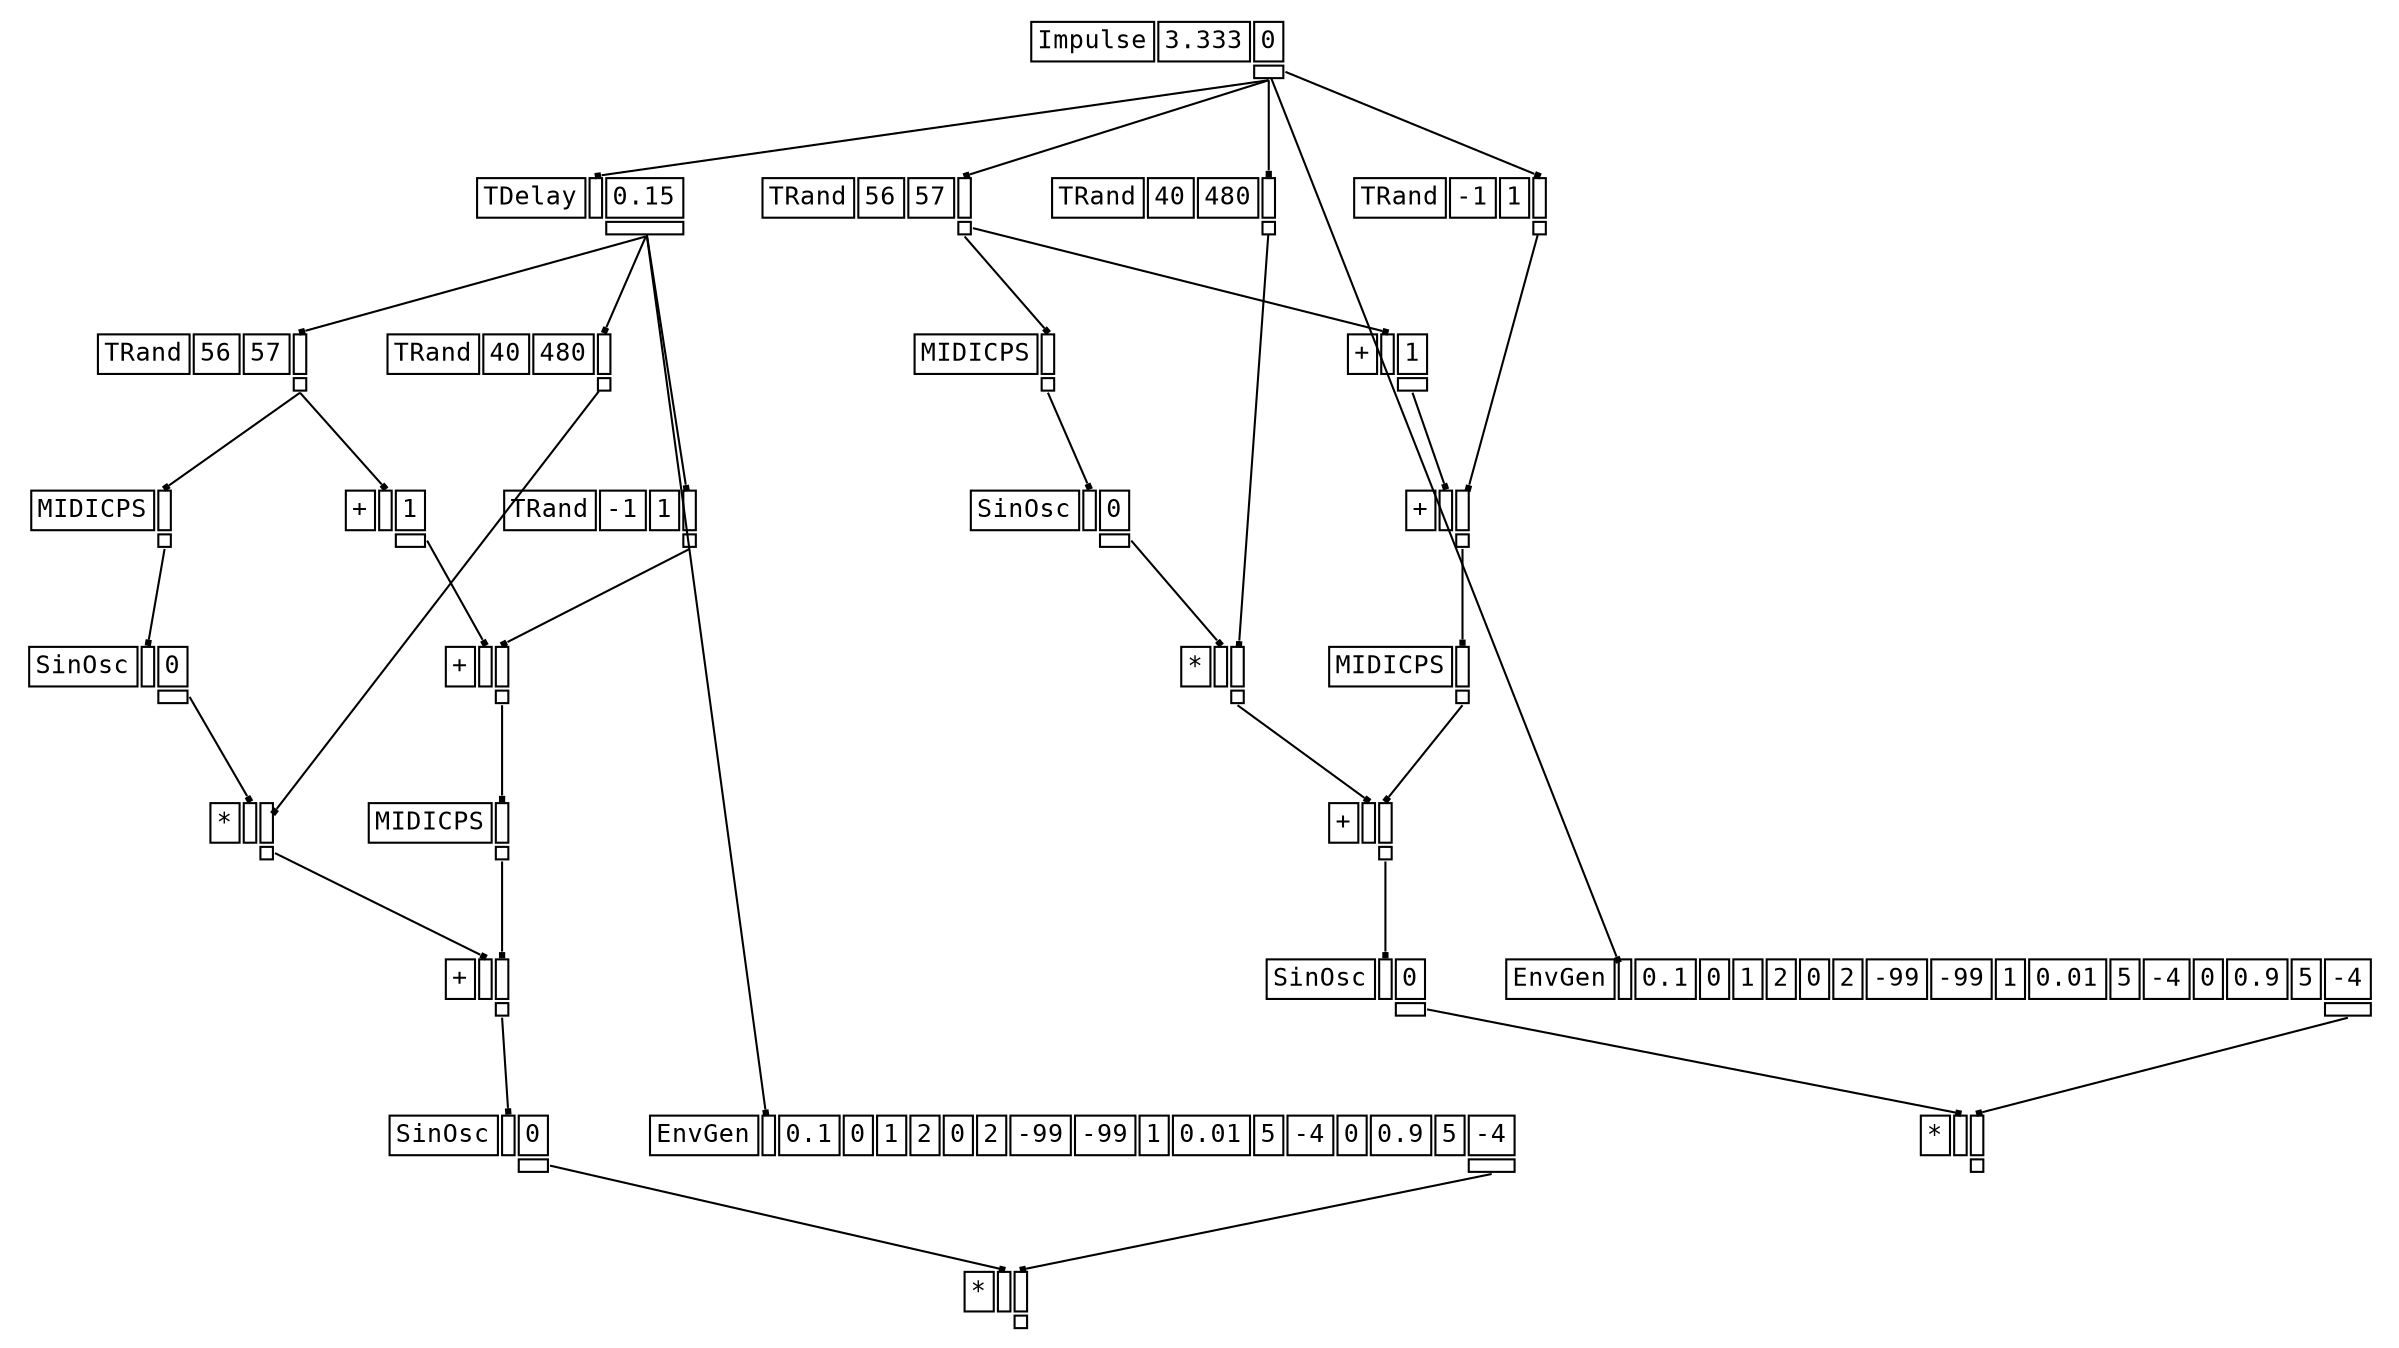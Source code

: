 digraph Anonymous {
graph [splines=false];
node [fontsize=12
     ,fontname="Courier"];
edge [arrowhead=box,arrowsize=0.25];
u_4[shape="plaintext",color="black",label=<<TABLE BORDER="0" CELLBORDER="1"><TR><TD>Impulse</TD><TD ID="u_4:K_0">3.333</TD><TD ID="u_4:K_1">0</TD></TR><TR><TD BORDER="0"></TD><TD BORDER="0"></TD><TD PORT="o_0" ID="u_4:o_0"></TD></TR></TABLE>>];
u_6[shape="plaintext",color="black",label=<<TABLE BORDER="0" CELLBORDER="1"><TR><TD>TDelay</TD><TD PORT="i_0" ID="u_6:i_0"></TD><TD ID="u_6:K_1">0.15</TD></TR><TR><TD BORDER="0"></TD><TD BORDER="0"></TD><TD PORT="o_0" ID="u_6:o_0"></TD></TR></TABLE>>];
u_7[shape="plaintext",color="black",label=<<TABLE BORDER="0" CELLBORDER="1"><TR><TD>TRand</TD><TD ID="u_7:K_0">56</TD><TD ID="u_7:K_1">57</TD><TD PORT="i_2" ID="u_7:i_2"></TD></TR><TR><TD BORDER="0"></TD><TD BORDER="0"></TD><TD BORDER="0"></TD><TD PORT="o_0" ID="u_7:o_0"></TD></TR></TABLE>>];
u_8[shape="plaintext",color="black",label=<<TABLE BORDER="0" CELLBORDER="1"><TR><TD>MIDICPS</TD><TD PORT="i_0" ID="u_8:i_0"></TD></TR><TR><TD BORDER="0"></TD><TD PORT="o_0" ID="u_8:o_0"></TD></TR></TABLE>>];
u_9[shape="plaintext",color="black",label=<<TABLE BORDER="0" CELLBORDER="1"><TR><TD>SinOsc</TD><TD PORT="i_0" ID="u_9:i_0"></TD><TD ID="u_9:K_1">0</TD></TR><TR><TD BORDER="0"></TD><TD BORDER="0"></TD><TD PORT="o_0" ID="u_9:o_0"></TD></TR></TABLE>>];
u_12[shape="plaintext",color="black",label=<<TABLE BORDER="0" CELLBORDER="1"><TR><TD>TRand</TD><TD ID="u_12:K_0">40</TD><TD ID="u_12:K_1">480</TD><TD PORT="i_2" ID="u_12:i_2"></TD></TR><TR><TD BORDER="0"></TD><TD BORDER="0"></TD><TD BORDER="0"></TD><TD PORT="o_0" ID="u_12:o_0"></TD></TR></TABLE>>];
u_13[shape="plaintext",color="black",label=<<TABLE BORDER="0" CELLBORDER="1"><TR><TD>*</TD><TD PORT="i_0" ID="u_13:i_0"></TD><TD PORT="i_1" ID="u_13:i_1"></TD></TR><TR><TD BORDER="0"></TD><TD BORDER="0"></TD><TD PORT="o_0" ID="u_13:o_0"></TD></TR></TABLE>>];
u_15[shape="plaintext",color="black",label=<<TABLE BORDER="0" CELLBORDER="1"><TR><TD>+</TD><TD PORT="i_0" ID="u_15:i_0"></TD><TD ID="u_15:K_1">1</TD></TR><TR><TD BORDER="0"></TD><TD BORDER="0"></TD><TD PORT="o_0" ID="u_15:o_0"></TD></TR></TABLE>>];
u_17[shape="plaintext",color="black",label=<<TABLE BORDER="0" CELLBORDER="1"><TR><TD>TRand</TD><TD ID="u_17:K_0">-1</TD><TD ID="u_17:K_1">1</TD><TD PORT="i_2" ID="u_17:i_2"></TD></TR><TR><TD BORDER="0"></TD><TD BORDER="0"></TD><TD BORDER="0"></TD><TD PORT="o_0" ID="u_17:o_0"></TD></TR></TABLE>>];
u_18[shape="plaintext",color="black",label=<<TABLE BORDER="0" CELLBORDER="1"><TR><TD>+</TD><TD PORT="i_0" ID="u_18:i_0"></TD><TD PORT="i_1" ID="u_18:i_1"></TD></TR><TR><TD BORDER="0"></TD><TD BORDER="0"></TD><TD PORT="o_0" ID="u_18:o_0"></TD></TR></TABLE>>];
u_19[shape="plaintext",color="black",label=<<TABLE BORDER="0" CELLBORDER="1"><TR><TD>MIDICPS</TD><TD PORT="i_0" ID="u_19:i_0"></TD></TR><TR><TD BORDER="0"></TD><TD PORT="o_0" ID="u_19:o_0"></TD></TR></TABLE>>];
u_20[shape="plaintext",color="black",label=<<TABLE BORDER="0" CELLBORDER="1"><TR><TD>+</TD><TD PORT="i_0" ID="u_20:i_0"></TD><TD PORT="i_1" ID="u_20:i_1"></TD></TR><TR><TD BORDER="0"></TD><TD BORDER="0"></TD><TD PORT="o_0" ID="u_20:o_0"></TD></TR></TABLE>>];
u_21[shape="plaintext",color="black",label=<<TABLE BORDER="0" CELLBORDER="1"><TR><TD>SinOsc</TD><TD PORT="i_0" ID="u_21:i_0"></TD><TD ID="u_21:K_1">0</TD></TR><TR><TD BORDER="0"></TD><TD BORDER="0"></TD><TD PORT="o_0" ID="u_21:o_0"></TD></TR></TABLE>>];
u_29[shape="plaintext",color="black",label=<<TABLE BORDER="0" CELLBORDER="1"><TR><TD>EnvGen</TD><TD PORT="i_0" ID="u_29:i_0"></TD><TD ID="u_29:K_1">0.1</TD><TD ID="u_29:K_2">0</TD><TD ID="u_29:K_3">1</TD><TD ID="u_29:K_4">2</TD><TD ID="u_29:K_5">0</TD><TD ID="u_29:K_6">2</TD><TD ID="u_29:K_7">-99</TD><TD ID="u_29:K_8">-99</TD><TD ID="u_29:K_9">1</TD><TD ID="u_29:K_10">0.01</TD><TD ID="u_29:K_11">5</TD><TD ID="u_29:K_12">-4</TD><TD ID="u_29:K_13">0</TD><TD ID="u_29:K_14">0.9</TD><TD ID="u_29:K_15">5</TD><TD ID="u_29:K_16">-4</TD></TR><TR><TD BORDER="0"></TD><TD BORDER="0"></TD><TD BORDER="0"></TD><TD BORDER="0"></TD><TD BORDER="0"></TD><TD BORDER="0"></TD><TD BORDER="0"></TD><TD BORDER="0"></TD><TD BORDER="0"></TD><TD BORDER="0"></TD><TD BORDER="0"></TD><TD BORDER="0"></TD><TD BORDER="0"></TD><TD BORDER="0"></TD><TD BORDER="0"></TD><TD BORDER="0"></TD><TD BORDER="0"></TD><TD PORT="o_0" ID="u_29:o_0"></TD></TR></TABLE>>];
u_30[shape="plaintext",color="black",label=<<TABLE BORDER="0" CELLBORDER="1"><TR><TD>*</TD><TD PORT="i_0" ID="u_30:i_0"></TD><TD PORT="i_1" ID="u_30:i_1"></TD></TR><TR><TD BORDER="0"></TD><TD BORDER="0"></TD><TD PORT="o_0" ID="u_30:o_0"></TD></TR></TABLE>>];
u_31[shape="plaintext",color="black",label=<<TABLE BORDER="0" CELLBORDER="1"><TR><TD>TRand</TD><TD ID="u_31:K_0">56</TD><TD ID="u_31:K_1">57</TD><TD PORT="i_2" ID="u_31:i_2"></TD></TR><TR><TD BORDER="0"></TD><TD BORDER="0"></TD><TD BORDER="0"></TD><TD PORT="o_0" ID="u_31:o_0"></TD></TR></TABLE>>];
u_32[shape="plaintext",color="black",label=<<TABLE BORDER="0" CELLBORDER="1"><TR><TD>MIDICPS</TD><TD PORT="i_0" ID="u_32:i_0"></TD></TR><TR><TD BORDER="0"></TD><TD PORT="o_0" ID="u_32:o_0"></TD></TR></TABLE>>];
u_33[shape="plaintext",color="black",label=<<TABLE BORDER="0" CELLBORDER="1"><TR><TD>SinOsc</TD><TD PORT="i_0" ID="u_33:i_0"></TD><TD ID="u_33:K_1">0</TD></TR><TR><TD BORDER="0"></TD><TD BORDER="0"></TD><TD PORT="o_0" ID="u_33:o_0"></TD></TR></TABLE>>];
u_34[shape="plaintext",color="black",label=<<TABLE BORDER="0" CELLBORDER="1"><TR><TD>TRand</TD><TD ID="u_34:K_0">40</TD><TD ID="u_34:K_1">480</TD><TD PORT="i_2" ID="u_34:i_2"></TD></TR><TR><TD BORDER="0"></TD><TD BORDER="0"></TD><TD BORDER="0"></TD><TD PORT="o_0" ID="u_34:o_0"></TD></TR></TABLE>>];
u_35[shape="plaintext",color="black",label=<<TABLE BORDER="0" CELLBORDER="1"><TR><TD>*</TD><TD PORT="i_0" ID="u_35:i_0"></TD><TD PORT="i_1" ID="u_35:i_1"></TD></TR><TR><TD BORDER="0"></TD><TD BORDER="0"></TD><TD PORT="o_0" ID="u_35:o_0"></TD></TR></TABLE>>];
u_36[shape="plaintext",color="black",label=<<TABLE BORDER="0" CELLBORDER="1"><TR><TD>+</TD><TD PORT="i_0" ID="u_36:i_0"></TD><TD ID="u_36:K_1">1</TD></TR><TR><TD BORDER="0"></TD><TD BORDER="0"></TD><TD PORT="o_0" ID="u_36:o_0"></TD></TR></TABLE>>];
u_37[shape="plaintext",color="black",label=<<TABLE BORDER="0" CELLBORDER="1"><TR><TD>TRand</TD><TD ID="u_37:K_0">-1</TD><TD ID="u_37:K_1">1</TD><TD PORT="i_2" ID="u_37:i_2"></TD></TR><TR><TD BORDER="0"></TD><TD BORDER="0"></TD><TD BORDER="0"></TD><TD PORT="o_0" ID="u_37:o_0"></TD></TR></TABLE>>];
u_38[shape="plaintext",color="black",label=<<TABLE BORDER="0" CELLBORDER="1"><TR><TD>+</TD><TD PORT="i_0" ID="u_38:i_0"></TD><TD PORT="i_1" ID="u_38:i_1"></TD></TR><TR><TD BORDER="0"></TD><TD BORDER="0"></TD><TD PORT="o_0" ID="u_38:o_0"></TD></TR></TABLE>>];
u_39[shape="plaintext",color="black",label=<<TABLE BORDER="0" CELLBORDER="1"><TR><TD>MIDICPS</TD><TD PORT="i_0" ID="u_39:i_0"></TD></TR><TR><TD BORDER="0"></TD><TD PORT="o_0" ID="u_39:o_0"></TD></TR></TABLE>>];
u_40[shape="plaintext",color="black",label=<<TABLE BORDER="0" CELLBORDER="1"><TR><TD>+</TD><TD PORT="i_0" ID="u_40:i_0"></TD><TD PORT="i_1" ID="u_40:i_1"></TD></TR><TR><TD BORDER="0"></TD><TD BORDER="0"></TD><TD PORT="o_0" ID="u_40:o_0"></TD></TR></TABLE>>];
u_41[shape="plaintext",color="black",label=<<TABLE BORDER="0" CELLBORDER="1"><TR><TD>SinOsc</TD><TD PORT="i_0" ID="u_41:i_0"></TD><TD ID="u_41:K_1">0</TD></TR><TR><TD BORDER="0"></TD><TD BORDER="0"></TD><TD PORT="o_0" ID="u_41:o_0"></TD></TR></TABLE>>];
u_42[shape="plaintext",color="black",label=<<TABLE BORDER="0" CELLBORDER="1"><TR><TD>EnvGen</TD><TD PORT="i_0" ID="u_42:i_0"></TD><TD ID="u_42:K_1">0.1</TD><TD ID="u_42:K_2">0</TD><TD ID="u_42:K_3">1</TD><TD ID="u_42:K_4">2</TD><TD ID="u_42:K_5">0</TD><TD ID="u_42:K_6">2</TD><TD ID="u_42:K_7">-99</TD><TD ID="u_42:K_8">-99</TD><TD ID="u_42:K_9">1</TD><TD ID="u_42:K_10">0.01</TD><TD ID="u_42:K_11">5</TD><TD ID="u_42:K_12">-4</TD><TD ID="u_42:K_13">0</TD><TD ID="u_42:K_14">0.9</TD><TD ID="u_42:K_15">5</TD><TD ID="u_42:K_16">-4</TD></TR><TR><TD BORDER="0"></TD><TD BORDER="0"></TD><TD BORDER="0"></TD><TD BORDER="0"></TD><TD BORDER="0"></TD><TD BORDER="0"></TD><TD BORDER="0"></TD><TD BORDER="0"></TD><TD BORDER="0"></TD><TD BORDER="0"></TD><TD BORDER="0"></TD><TD BORDER="0"></TD><TD BORDER="0"></TD><TD BORDER="0"></TD><TD BORDER="0"></TD><TD BORDER="0"></TD><TD BORDER="0"></TD><TD PORT="o_0" ID="u_42:o_0"></TD></TR></TABLE>>];
u_43[shape="plaintext",color="black",label=<<TABLE BORDER="0" CELLBORDER="1"><TR><TD>*</TD><TD PORT="i_0" ID="u_43:i_0"></TD><TD PORT="i_1" ID="u_43:i_1"></TD></TR><TR><TD BORDER="0"></TD><TD BORDER="0"></TD><TD PORT="o_0" ID="u_43:o_0"></TD></TR></TABLE>>];
u_4:o_0 -> u_6:i_0;
u_6:o_0 -> u_7:i_2;
u_7:o_0 -> u_8:i_0;
u_8:o_0 -> u_9:i_0;
u_6:o_0 -> u_12:i_2;
u_9:o_0 -> u_13:i_0;
u_12:o_0 -> u_13:i_1;
u_7:o_0 -> u_15:i_0;
u_6:o_0 -> u_17:i_2;
u_15:o_0 -> u_18:i_0;
u_17:o_0 -> u_18:i_1;
u_18:o_0 -> u_19:i_0;
u_13:o_0 -> u_20:i_0;
u_19:o_0 -> u_20:i_1;
u_20:o_0 -> u_21:i_0;
u_6:o_0 -> u_29:i_0;
u_21:o_0 -> u_30:i_0;
u_29:o_0 -> u_30:i_1;
u_4:o_0 -> u_31:i_2;
u_31:o_0 -> u_32:i_0;
u_32:o_0 -> u_33:i_0;
u_4:o_0 -> u_34:i_2;
u_33:o_0 -> u_35:i_0;
u_34:o_0 -> u_35:i_1;
u_31:o_0 -> u_36:i_0;
u_4:o_0 -> u_37:i_2;
u_36:o_0 -> u_38:i_0;
u_37:o_0 -> u_38:i_1;
u_38:o_0 -> u_39:i_0;
u_35:o_0 -> u_40:i_0;
u_39:o_0 -> u_40:i_1;
u_40:o_0 -> u_41:i_0;
u_4:o_0 -> u_42:i_0;
u_41:o_0 -> u_43:i_0;
u_42:o_0 -> u_43:i_1;
}
